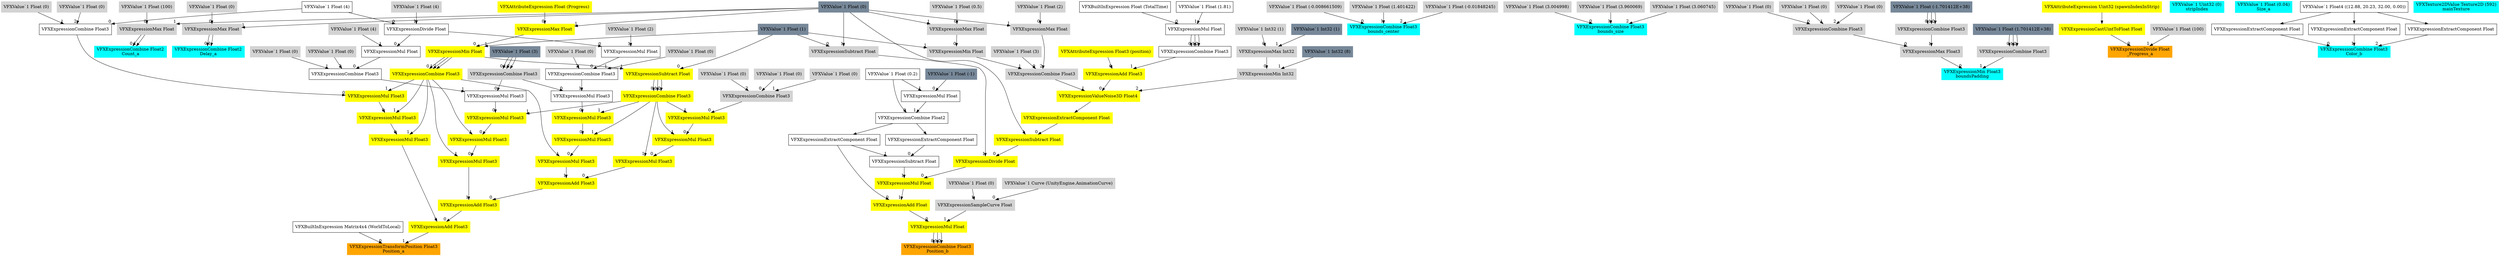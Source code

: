 digraph G {
node0 [shape="box" color="cyan" style="filled" label="VFXExpressionCombine Float2
Count_a"]
node1 [shape="box" color="lightgray" style="filled" label="VFXExpressionMax Float"]
node2 [shape="box" color="lightgray" style="filled" label="VFXValue`1 Float (100)"]
node3 [shape="box" color="lightslategray" style="filled" label="VFXValue`1 Float (0)"]
node4 [shape="box" color="cyan" style="filled" label="VFXExpressionCombine Float2
Delay_a"]
node5 [shape="box" color="lightgray" style="filled" label="VFXExpressionMax Float"]
node6 [shape="box" color="lightgray" style="filled" label="VFXValue`1 Float (0)"]
node7 [shape="box" color="cyan" style="filled" label="VFXExpressionCombine Float3
bounds_center"]
node8 [shape="box" color="lightgray" style="filled" label="VFXValue`1 Float (-0.008661509)"]
node9 [shape="box" color="lightgray" style="filled" label="VFXValue`1 Float (1.401422)"]
node10 [shape="box" color="lightgray" style="filled" label="VFXValue`1 Float (-0.01848245)"]
node11 [shape="box" color="cyan" style="filled" label="VFXExpressionCombine Float3
bounds_size"]
node12 [shape="box" color="lightgray" style="filled" label="VFXValue`1 Float (3.004998)"]
node13 [shape="box" color="lightgray" style="filled" label="VFXValue`1 Float (3.960069)"]
node14 [shape="box" color="lightgray" style="filled" label="VFXValue`1 Float (3.060745)"]
node15 [shape="box" color="cyan" style="filled" label="VFXExpressionMin Float3
boundsPadding"]
node16 [shape="box" color="lightgray" style="filled" label="VFXExpressionMax Float3"]
node17 [shape="box" color="lightgray" style="filled" label="VFXExpressionCombine Float3"]
node18 [shape="box" color="lightgray" style="filled" label="VFXValue`1 Float (0)"]
node19 [shape="box" color="lightgray" style="filled" label="VFXValue`1 Float (0)"]
node20 [shape="box" color="lightgray" style="filled" label="VFXValue`1 Float (0)"]
node21 [shape="box" color="lightgray" style="filled" label="VFXExpressionCombine Float3"]
node22 [shape="box" color="lightslategray" style="filled" label="VFXValue`1 Float (-1.701412E+38)"]
node23 [shape="box" color="lightgray" style="filled" label="VFXExpressionCombine Float3"]
node24 [shape="box" color="lightslategray" style="filled" label="VFXValue`1 Float (1.701412E+38)"]
node25 [shape="box" color="orange" style="filled" label="VFXExpressionDivide Float
_Progress_a"]
node26 [shape="box" color="yellow" style="filled" label="VFXExpressionCastUintToFloat Float"]
node27 [shape="box" color="yellow" style="filled" label="VFXAttributeExpression Uint32 (spawnIndexInStrip)"]
node28 [shape="box" color="lightgray" style="filled" label="VFXValue`1 Float (100)"]
node29 [shape="box" color="cyan" style="filled" label="VFXValue`1 Uint32 (0)
stripIndex"]
node30 [shape="box" color="orange" style="filled" label="VFXExpressionTransformPosition Float3
Position_a"]
node31 [shape="box" label="VFXBuiltInExpression Matrix4x4 (WorldToLocal)"]
node32 [shape="box" color="yellow" style="filled" label="VFXExpressionAdd Float3"]
node33 [shape="box" color="yellow" style="filled" label="VFXExpressionAdd Float3"]
node34 [shape="box" color="yellow" style="filled" label="VFXExpressionAdd Float3"]
node35 [shape="box" color="yellow" style="filled" label="VFXExpressionMul Float3"]
node36 [shape="box" color="yellow" style="filled" label="VFXExpressionMul Float3"]
node37 [shape="box" color="yellow" style="filled" label="VFXExpressionMul Float3"]
node38 [shape="box" color="lightgray" style="filled" label="VFXExpressionCombine Float3"]
node39 [shape="box" color="lightgray" style="filled" label="VFXValue`1 Float (0)"]
node40 [shape="box" color="lightgray" style="filled" label="VFXValue`1 Float (0)"]
node41 [shape="box" color="lightgray" style="filled" label="VFXValue`1 Float (0)"]
node42 [shape="box" color="yellow" style="filled" label="VFXExpressionCombine Float3"]
node43 [shape="box" color="yellow" style="filled" label="VFXExpressionSubtract Float"]
node44 [shape="box" color="lightslategray" style="filled" label="VFXValue`1 Float (1)"]
node45 [shape="box" color="yellow" style="filled" label="VFXExpressionMin Float"]
node46 [shape="box" color="yellow" style="filled" label="VFXExpressionMax Float"]
node47 [shape="box" color="yellow" style="filled" label="VFXAttributeExpression Float (Progress)"]
node48 [shape="box" color="yellow" style="filled" label="VFXExpressionMul Float3"]
node49 [shape="box" color="yellow" style="filled" label="VFXExpressionMul Float3"]
node50 [shape="box" color="yellow" style="filled" label="VFXExpressionMul Float3"]
node51 [shape="box" label="VFXExpressionMul Float3"]
node52 [shape="box" color="lightgray" style="filled" label="VFXExpressionCombine Float3"]
node53 [shape="box" color="lightslategray" style="filled" label="VFXValue`1 Float (3)"]
node54 [shape="box" label="VFXExpressionCombine Float3"]
node55 [shape="box" label="VFXExpressionMul Float"]
node56 [shape="box" label="VFXExpressionDivide Float"]
node57 [shape="box" label="VFXValue`1 Float (4)"]
node58 [shape="box" color="lightgray" style="filled" label="VFXValue`1 Float (4)"]
node59 [shape="box" color="lightgray" style="filled" label="VFXValue`1 Float (2)"]
node60 [shape="box" color="lightgray" style="filled" label="VFXValue`1 Float (0)"]
node61 [shape="box" color="lightgray" style="filled" label="VFXValue`1 Float (0)"]
node62 [shape="box" color="yellow" style="filled" label="VFXExpressionCombine Float3"]
node63 [shape="box" color="yellow" style="filled" label="VFXExpressionMul Float3"]
node64 [shape="box" color="yellow" style="filled" label="VFXExpressionMul Float3"]
node65 [shape="box" color="yellow" style="filled" label="VFXExpressionMul Float3"]
node66 [shape="box" label="VFXExpressionMul Float3"]
node67 [shape="box" label="VFXExpressionCombine Float3"]
node68 [shape="box" label="VFXExpressionMul Float"]
node69 [shape="box" color="lightgray" style="filled" label="VFXValue`1 Float (4)"]
node70 [shape="box" color="lightgray" style="filled" label="VFXValue`1 Float (0)"]
node71 [shape="box" color="lightgray" style="filled" label="VFXValue`1 Float (0)"]
node72 [shape="box" color="yellow" style="filled" label="VFXExpressionMul Float3"]
node73 [shape="box" color="yellow" style="filled" label="VFXExpressionMul Float3"]
node74 [shape="box" color="yellow" style="filled" label="VFXExpressionMul Float3"]
node75 [shape="box" label="VFXExpressionCombine Float3"]
node76 [shape="box" color="lightgray" style="filled" label="VFXValue`1 Float (0)"]
node77 [shape="box" color="lightgray" style="filled" label="VFXValue`1 Float (0)"]
node78 [shape="box" color="orange" style="filled" label="VFXExpressionCombine Float3
Position_b"]
node79 [shape="box" color="yellow" style="filled" label="VFXExpressionMul Float"]
node80 [shape="box" color="yellow" style="filled" label="VFXExpressionAdd Float"]
node81 [shape="box" label="VFXExpressionExtractComponent Float"]
node82 [shape="box" label="VFXExpressionCombine Float2"]
node83 [shape="box" label="VFXValue`1 Float (0.2)"]
node84 [shape="box" label="VFXExpressionMul Float"]
node85 [shape="box" color="lightslategray" style="filled" label="VFXValue`1 Float (-1)"]
node86 [shape="box" color="yellow" style="filled" label="VFXExpressionMul Float"]
node87 [shape="box" color="yellow" style="filled" label="VFXExpressionDivide Float"]
node88 [shape="box" color="yellow" style="filled" label="VFXExpressionSubtract Float"]
node89 [shape="box" color="yellow" style="filled" label="VFXExpressionExtractComponent Float"]
node90 [shape="box" color="yellow" style="filled" label="VFXExpressionValueNoise3D Float4"]
node91 [shape="box" color="yellow" style="filled" label="VFXExpressionAdd Float3"]
node92 [shape="box" color="yellow" style="filled" label="VFXAttributeExpression Float3 (position)"]
node93 [shape="box" label="VFXExpressionCombine Float3"]
node94 [shape="box" label="VFXExpressionMul Float"]
node95 [shape="box" label="VFXBuiltInExpression Float (TotalTime)"]
node96 [shape="box" label="VFXValue`1 Float (1.81)"]
node97 [shape="box" color="lightgray" style="filled" label="VFXExpressionCombine Float3"]
node98 [shape="box" color="lightgray" style="filled" label="VFXValue`1 Float (3)"]
node99 [shape="box" color="lightgray" style="filled" label="VFXExpressionMin Float"]
node100 [shape="box" color="lightgray" style="filled" label="VFXExpressionMax Float"]
node101 [shape="box" color="lightgray" style="filled" label="VFXValue`1 Float (0.5)"]
node102 [shape="box" color="lightgray" style="filled" label="VFXExpressionMax Float"]
node103 [shape="box" color="lightgray" style="filled" label="VFXValue`1 Float (2)"]
node104 [shape="box" color="lightgray" style="filled" label="VFXExpressionMin Int32"]
node105 [shape="box" color="lightgray" style="filled" label="VFXExpressionMax Int32"]
node106 [shape="box" color="lightgray" style="filled" label="VFXValue`1 Int32 (1)"]
node107 [shape="box" color="lightslategray" style="filled" label="VFXValue`1 Int32 (1)"]
node108 [shape="box" color="lightslategray" style="filled" label="VFXValue`1 Int32 (8)"]
node109 [shape="box" color="lightgray" style="filled" label="VFXExpressionSubtract Float"]
node110 [shape="box" label="VFXExpressionSubtract Float"]
node111 [shape="box" label="VFXExpressionExtractComponent Float"]
node112 [shape="box" color="lightgray" style="filled" label="VFXExpressionSampleCurve Float"]
node113 [shape="box" color="lightgray" style="filled" label="VFXValue`1 Curve (UnityEngine.AnimationCurve)"]
node114 [shape="box" color="lightgray" style="filled" label="VFXValue`1 Float (0)"]
node115 [shape="box" color="cyan" style="filled" label="VFXValue`1 Float (0.04)
Size_a"]
node116 [shape="box" color="cyan" style="filled" label="VFXExpressionCombine Float3
Color_b"]
node117 [shape="box" label="VFXExpressionExtractComponent Float"]
node118 [shape="box" label="VFXValue`1 Float4 ((12.88, 20.23, 32.00, 0.00))"]
node119 [shape="box" label="VFXExpressionExtractComponent Float"]
node120 [shape="box" label="VFXExpressionExtractComponent Float"]
node121 [shape="box" color="cyan" style="filled" label="VFXTexture2DValue Texture2D (592)
mainTexture"]
node1 -> node0 [headlabel="0"]
node1 -> node0 [headlabel="1"]
node2 -> node1 [headlabel="0"]
node3 -> node1 [headlabel="1"]
node5 -> node4 [headlabel="0"]
node5 -> node4 [headlabel="1"]
node6 -> node5 [headlabel="0"]
node3 -> node5 [headlabel="1"]
node8 -> node7 [headlabel="0"]
node9 -> node7 [headlabel="1"]
node10 -> node7 [headlabel="2"]
node12 -> node11 [headlabel="0"]
node13 -> node11 [headlabel="1"]
node14 -> node11 [headlabel="2"]
node16 -> node15 [headlabel="0"]
node23 -> node15 [headlabel="1"]
node17 -> node16 [headlabel="0"]
node21 -> node16 [headlabel="1"]
node18 -> node17 [headlabel="0"]
node19 -> node17 [headlabel="1"]
node20 -> node17 [headlabel="2"]
node22 -> node21 [headlabel="0"]
node22 -> node21 [headlabel="1"]
node22 -> node21 [headlabel="2"]
node24 -> node23 [headlabel="0"]
node24 -> node23 [headlabel="1"]
node24 -> node23 [headlabel="2"]
node26 -> node25 [headlabel="0"]
node28 -> node25 [headlabel="1"]
node27 -> node26 
node31 -> node30 [headlabel="0"]
node32 -> node30 [headlabel="1"]
node33 -> node32 [headlabel="0"]
node72 -> node32 [headlabel="1"]
node34 -> node33 [headlabel="0"]
node63 -> node33 [headlabel="1"]
node35 -> node34 [headlabel="0"]
node48 -> node34 [headlabel="1"]
node36 -> node35 [headlabel="0"]
node42 -> node35 [headlabel="1"]
node37 -> node36 [headlabel="0"]
node42 -> node36 [headlabel="1"]
node38 -> node37 [headlabel="0"]
node42 -> node37 [headlabel="1"]
node39 -> node38 [headlabel="0"]
node40 -> node38 [headlabel="1"]
node41 -> node38 [headlabel="2"]
node43 -> node42 [headlabel="0"]
node43 -> node42 [headlabel="1"]
node43 -> node42 [headlabel="2"]
node44 -> node43 [headlabel="0"]
node45 -> node43 [headlabel="1"]
node46 -> node45 [headlabel="0"]
node44 -> node45 [headlabel="1"]
node47 -> node46 [headlabel="0"]
node3 -> node46 [headlabel="1"]
node49 -> node48 [headlabel="0"]
node62 -> node48 [headlabel="1"]
node50 -> node49 [headlabel="0"]
node42 -> node49 [headlabel="1"]
node51 -> node50 [headlabel="0"]
node42 -> node50 [headlabel="1"]
node52 -> node51 [headlabel="0"]
node54 -> node51 [headlabel="1"]
node53 -> node52 [headlabel="0"]
node53 -> node52 [headlabel="1"]
node53 -> node52 [headlabel="2"]
node55 -> node54 [headlabel="0"]
node60 -> node54 [headlabel="1"]
node61 -> node54 [headlabel="2"]
node56 -> node55 [headlabel="0"]
node59 -> node55 [headlabel="1"]
node57 -> node56 [headlabel="0"]
node58 -> node56 [headlabel="1"]
node45 -> node62 [headlabel="0"]
node45 -> node62 [headlabel="1"]
node45 -> node62 [headlabel="2"]
node64 -> node63 [headlabel="0"]
node62 -> node63 [headlabel="1"]
node65 -> node64 [headlabel="0"]
node62 -> node64 [headlabel="1"]
node66 -> node65 [headlabel="0"]
node42 -> node65 [headlabel="1"]
node52 -> node66 [headlabel="0"]
node67 -> node66 [headlabel="1"]
node68 -> node67 [headlabel="0"]
node70 -> node67 [headlabel="1"]
node71 -> node67 [headlabel="2"]
node56 -> node68 [headlabel="0"]
node69 -> node68 [headlabel="1"]
node73 -> node72 [headlabel="0"]
node62 -> node72 [headlabel="1"]
node74 -> node73 [headlabel="0"]
node62 -> node73 [headlabel="1"]
node75 -> node74 [headlabel="0"]
node62 -> node74 [headlabel="1"]
node57 -> node75 [headlabel="0"]
node76 -> node75 [headlabel="1"]
node77 -> node75 [headlabel="2"]
node79 -> node78 [headlabel="0"]
node79 -> node78 [headlabel="1"]
node79 -> node78 [headlabel="2"]
node80 -> node79 [headlabel="0"]
node112 -> node79 [headlabel="1"]
node81 -> node80 [headlabel="0"]
node86 -> node80 [headlabel="1"]
node82 -> node81 
node83 -> node82 [headlabel="0"]
node84 -> node82 [headlabel="1"]
node85 -> node84 [headlabel="0"]
node83 -> node84 [headlabel="1"]
node87 -> node86 [headlabel="0"]
node110 -> node86 [headlabel="1"]
node88 -> node87 [headlabel="0"]
node109 -> node87 [headlabel="1"]
node89 -> node88 [headlabel="0"]
node3 -> node88 [headlabel="1"]
node90 -> node89 
node91 -> node90 [headlabel="0"]
node97 -> node90 [headlabel="1"]
node104 -> node90 [headlabel="2"]
node92 -> node91 [headlabel="0"]
node93 -> node91 [headlabel="1"]
node94 -> node93 [headlabel="0"]
node94 -> node93 [headlabel="1"]
node94 -> node93 [headlabel="2"]
node95 -> node94 [headlabel="0"]
node96 -> node94 [headlabel="1"]
node98 -> node97 [headlabel="0"]
node99 -> node97 [headlabel="1"]
node102 -> node97 [headlabel="2"]
node100 -> node99 [headlabel="0"]
node44 -> node99 [headlabel="1"]
node101 -> node100 [headlabel="0"]
node3 -> node100 [headlabel="1"]
node103 -> node102 [headlabel="0"]
node3 -> node102 [headlabel="1"]
node105 -> node104 [headlabel="0"]
node108 -> node104 [headlabel="1"]
node106 -> node105 [headlabel="0"]
node107 -> node105 [headlabel="1"]
node44 -> node109 [headlabel="0"]
node3 -> node109 [headlabel="1"]
node111 -> node110 [headlabel="0"]
node81 -> node110 [headlabel="1"]
node82 -> node111 
node113 -> node112 [headlabel="0"]
node114 -> node112 [headlabel="1"]
node117 -> node116 [headlabel="0"]
node119 -> node116 [headlabel="1"]
node120 -> node116 [headlabel="2"]
node118 -> node117 
node118 -> node119 
node118 -> node120 
}
